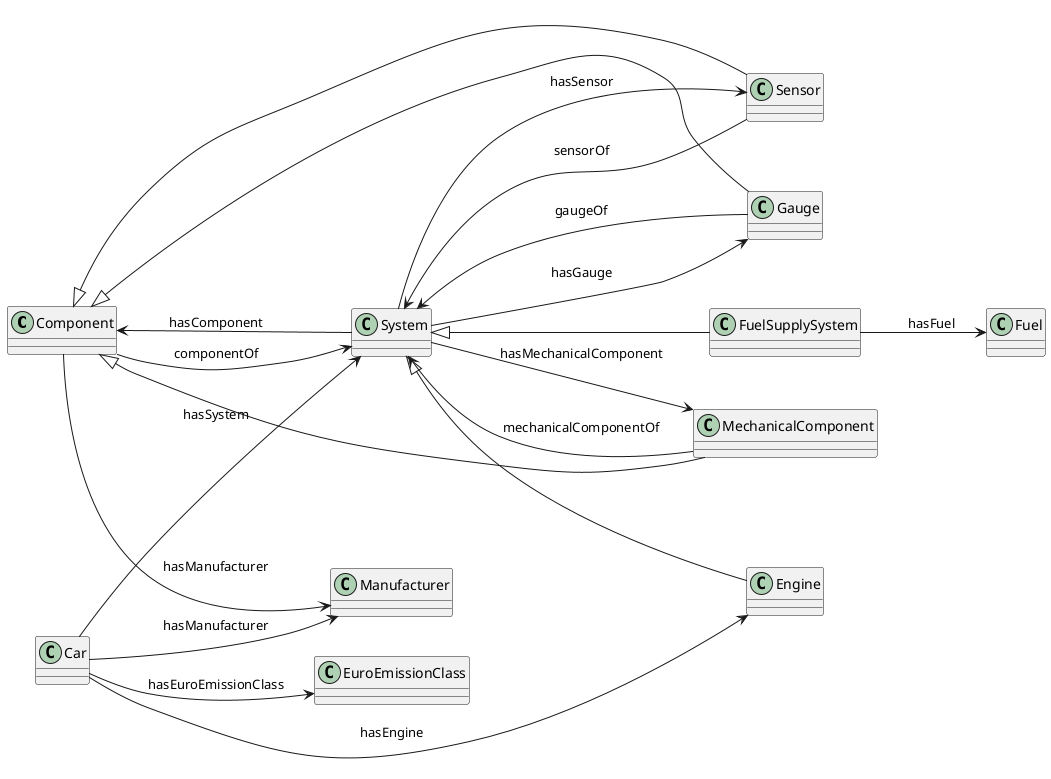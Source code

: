 @startuml
left to right direction

Component --> System : componentOf
Gauge --> System : gaugeOf
MechanicalComponent --> System : mechanicalComponentOf
Sensor --> System : sensorOf
System --> Component : hasComponent
System --> Gauge : hasGauge
System --> MechanicalComponent : hasMechanicalComponent
System --> Sensor : hasSensor
Car --> EuroEmissionClass : hasEuroEmissionClass
FuelSupplySystem --> Fuel : hasFuel
Car --> Manufacturer : hasManufacturer
Component --> Manufacturer : hasManufacturer
Car --> System : hasSystem
Car --> Engine : hasEngine

Component <|-- Gauge
Component <|-- MechanicalComponent
Component <|-- Sensor
System <|-- FuelSupplySystem
System <|-- Engine

@enduml